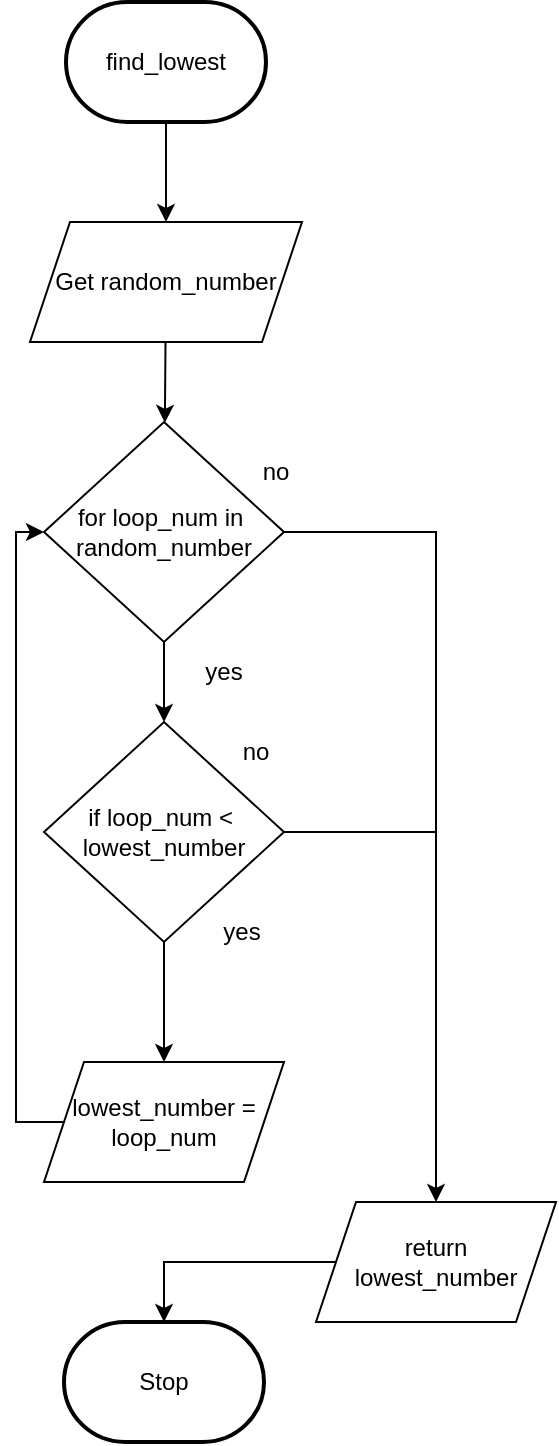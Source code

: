 <mxfile>
    <diagram id="JqOo338mFjRoOCTTENWM" name="Page-1">
        <mxGraphModel dx="1074" dy="1878" grid="1" gridSize="10" guides="1" tooltips="1" connect="1" arrows="1" fold="1" page="1" pageScale="1" pageWidth="827" pageHeight="1169" math="0" shadow="0">
            <root>
                <mxCell id="0"/>
                <mxCell id="1" parent="0"/>
                <mxCell id="27" style="edgeStyle=none;html=1;exitX=0;exitY=0.5;exitDx=0;exitDy=0;entryX=0;entryY=0.5;entryDx=0;entryDy=0;entryPerimeter=0;rounded=0;" parent="1" edge="1">
                    <mxGeometry relative="1" as="geometry">
                        <Array as="points">
                            <mxPoint x="20" y="625"/>
                            <mxPoint x="20" y="305"/>
                        </Array>
                        <mxPoint x="46" y="305" as="targetPoint"/>
                    </mxGeometry>
                </mxCell>
                <mxCell id="32" value="" style="edgeStyle=none;html=1;" parent="1" source="33" target="43" edge="1">
                    <mxGeometry relative="1" as="geometry"/>
                </mxCell>
                <mxCell id="33" value="find_lowest" style="strokeWidth=2;html=1;shape=mxgraph.flowchart.terminator;whiteSpace=wrap;" parent="1" vertex="1">
                    <mxGeometry x="35" y="-1160" width="100" height="60" as="geometry"/>
                </mxCell>
                <mxCell id="34" value="Stop" style="strokeWidth=2;html=1;shape=mxgraph.flowchart.terminator;whiteSpace=wrap;rounded=1;" parent="1" vertex="1">
                    <mxGeometry x="34" y="-500" width="100" height="60" as="geometry"/>
                </mxCell>
                <mxCell id="35" value="" style="edgeStyle=none;html=1;" parent="1" source="37" target="46" edge="1">
                    <mxGeometry relative="1" as="geometry"/>
                </mxCell>
                <mxCell id="36" style="edgeStyle=none;html=1;entryX=0.5;entryY=0;entryDx=0;entryDy=0;endArrow=classic;endFill=1;rounded=0;" parent="1" source="37" target="50" edge="1">
                    <mxGeometry relative="1" as="geometry">
                        <Array as="points">
                            <mxPoint x="220" y="-895"/>
                        </Array>
                    </mxGeometry>
                </mxCell>
                <mxCell id="37" value="for loop_num in&amp;nbsp;&lt;br&gt;random_number" style="rhombus;whiteSpace=wrap;html=1;" parent="1" vertex="1">
                    <mxGeometry x="24" y="-950" width="120" height="110" as="geometry"/>
                </mxCell>
                <mxCell id="38" style="edgeStyle=none;html=1;entryX=0;entryY=0.5;entryDx=0;entryDy=0;rounded=0;exitX=0;exitY=0.5;exitDx=0;exitDy=0;" parent="1" source="41" target="37" edge="1">
                    <mxGeometry relative="1" as="geometry">
                        <Array as="points">
                            <mxPoint x="10" y="-600"/>
                            <mxPoint x="10" y="-895"/>
                        </Array>
                    </mxGeometry>
                </mxCell>
                <mxCell id="39" value="yes" style="text;html=1;strokeColor=none;fillColor=none;align=center;verticalAlign=middle;whiteSpace=wrap;rounded=0;" parent="1" vertex="1">
                    <mxGeometry x="84" y="-840" width="60" height="30" as="geometry"/>
                </mxCell>
                <mxCell id="40" value="no" style="text;html=1;strokeColor=none;fillColor=none;align=center;verticalAlign=middle;whiteSpace=wrap;rounded=0;" parent="1" vertex="1">
                    <mxGeometry x="110" y="-940" width="60" height="30" as="geometry"/>
                </mxCell>
                <mxCell id="41" value="lowest_number =&lt;br&gt;loop_num" style="shape=parallelogram;perimeter=parallelogramPerimeter;whiteSpace=wrap;html=1;fixedSize=1;" parent="1" vertex="1">
                    <mxGeometry x="24" y="-630" width="120" height="60" as="geometry"/>
                </mxCell>
                <mxCell id="42" value="" style="edgeStyle=none;html=1;" parent="1" source="43" target="37" edge="1">
                    <mxGeometry relative="1" as="geometry"/>
                </mxCell>
                <mxCell id="43" value="Get random_number" style="shape=parallelogram;perimeter=parallelogramPerimeter;whiteSpace=wrap;html=1;fixedSize=1;" parent="1" vertex="1">
                    <mxGeometry x="17" y="-1050" width="136" height="60" as="geometry"/>
                </mxCell>
                <mxCell id="44" style="edgeStyle=none;html=1;entryX=0.5;entryY=0;entryDx=0;entryDy=0;" parent="1" source="46" target="41" edge="1">
                    <mxGeometry relative="1" as="geometry"/>
                </mxCell>
                <mxCell id="45" style="edgeStyle=none;html=1;endArrow=none;endFill=0;" parent="1" source="46" edge="1">
                    <mxGeometry relative="1" as="geometry">
                        <mxPoint x="220" y="-745" as="targetPoint"/>
                    </mxGeometry>
                </mxCell>
                <mxCell id="46" value="if loop_num &amp;lt;&amp;nbsp;&lt;br&gt;lowest_number" style="rhombus;whiteSpace=wrap;html=1;" parent="1" vertex="1">
                    <mxGeometry x="24" y="-800" width="120" height="110" as="geometry"/>
                </mxCell>
                <mxCell id="47" value="no" style="text;html=1;strokeColor=none;fillColor=none;align=center;verticalAlign=middle;whiteSpace=wrap;rounded=0;" parent="1" vertex="1">
                    <mxGeometry x="100" y="-800" width="60" height="30" as="geometry"/>
                </mxCell>
                <mxCell id="48" value="yes" style="text;html=1;strokeColor=none;fillColor=none;align=center;verticalAlign=middle;whiteSpace=wrap;rounded=0;" parent="1" vertex="1">
                    <mxGeometry x="93" y="-710" width="60" height="30" as="geometry"/>
                </mxCell>
                <mxCell id="49" style="edgeStyle=none;rounded=0;html=1;entryX=0.5;entryY=0;entryDx=0;entryDy=0;entryPerimeter=0;endArrow=classic;endFill=1;" parent="1" source="50" target="34" edge="1">
                    <mxGeometry relative="1" as="geometry">
                        <Array as="points">
                            <mxPoint x="84" y="-530"/>
                        </Array>
                    </mxGeometry>
                </mxCell>
                <mxCell id="50" value="return&lt;br&gt;lowest_number" style="shape=parallelogram;perimeter=parallelogramPerimeter;whiteSpace=wrap;html=1;fixedSize=1;" parent="1" vertex="1">
                    <mxGeometry x="160" y="-560" width="120" height="60" as="geometry"/>
                </mxCell>
            </root>
        </mxGraphModel>
    </diagram>
</mxfile>